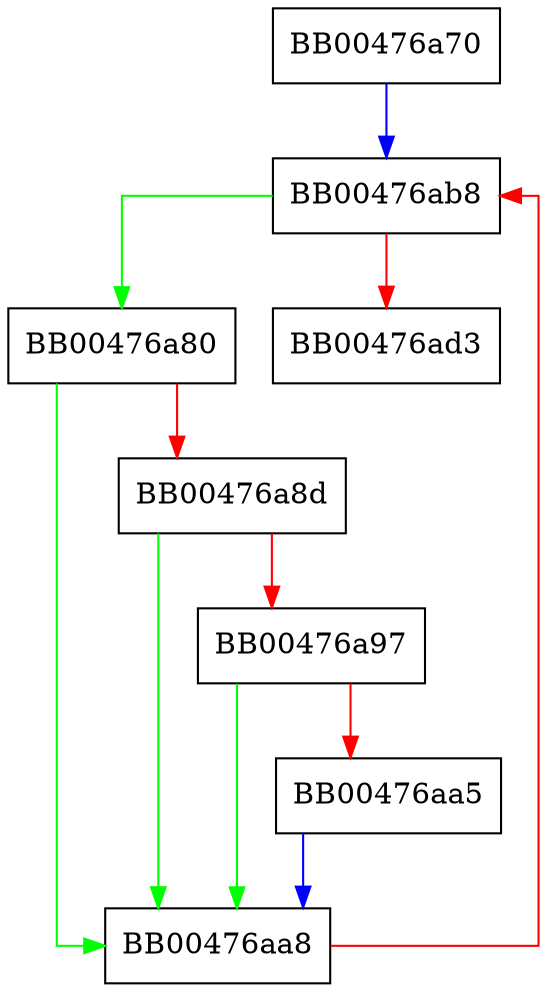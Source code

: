 digraph dtls1_clear_sent_buffer {
  node [shape="box"];
  graph [splines=ortho];
  BB00476a70 -> BB00476ab8 [color="blue"];
  BB00476a80 -> BB00476aa8 [color="green"];
  BB00476a80 -> BB00476a8d [color="red"];
  BB00476a8d -> BB00476aa8 [color="green"];
  BB00476a8d -> BB00476a97 [color="red"];
  BB00476a97 -> BB00476aa8 [color="green"];
  BB00476a97 -> BB00476aa5 [color="red"];
  BB00476aa5 -> BB00476aa8 [color="blue"];
  BB00476aa8 -> BB00476ab8 [color="red"];
  BB00476ab8 -> BB00476a80 [color="green"];
  BB00476ab8 -> BB00476ad3 [color="red"];
}